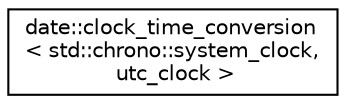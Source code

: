digraph "Graphical Class Hierarchy"
{
 // LATEX_PDF_SIZE
  edge [fontname="Helvetica",fontsize="10",labelfontname="Helvetica",labelfontsize="10"];
  node [fontname="Helvetica",fontsize="10",shape=record];
  rankdir="LR";
  Node0 [label="date::clock_time_conversion\l\< std::chrono::system_clock,\l utc_clock \>",height=0.2,width=0.4,color="black", fillcolor="white", style="filled",URL="$structdate_1_1clock__time__conversion_3_01std_1_1chrono_1_1system__clock_00_01utc__clock_01_4.html",tooltip=" "];
}
